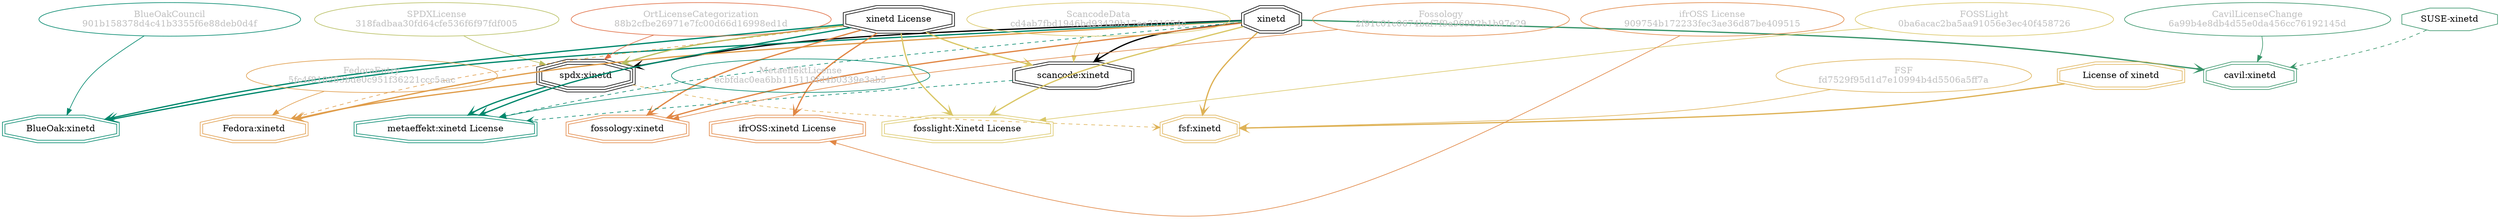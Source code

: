 strict digraph {
    node [shape=box];
    graph [splines=curved];
    4817 [label="SPDXLicense\n318fadbaa30fd64cfe536f6f97fdf005"
         ,fontcolor=gray
         ,color="#b8bf62"
         ,fillcolor="beige;1"
         ,shape=ellipse];
    4818 [label="spdx:xinetd"
         ,shape=tripleoctagon];
    4819 [label=xinetd
         ,shape=doubleoctagon];
    4820 [label="xinetd License"
         ,shape=doubleoctagon];
    8619 [label="FedoraEntry\n5fc4f818283bde0c951f36221ccc5aac"
         ,fontcolor=gray
         ,color="#e09d4b"
         ,fillcolor="beige;1"
         ,shape=ellipse];
    8620 [label="Fedora:xinetd"
         ,color="#e09d4b"
         ,shape=doubleoctagon];
    9224 [label="BlueOakCouncil\n901b158378d4c41b3355f6e88deb0d4f"
         ,fontcolor=gray
         ,color="#00876c"
         ,fillcolor="beige;1"
         ,shape=ellipse];
    9225 [label="BlueOak:xinetd"
         ,color="#00876c"
         ,shape=doubleoctagon];
    10817 [label="FSF\nfd7529f95d1d7e10994b4d5506a5ff7a"
          ,fontcolor=gray
          ,color="#deb256"
          ,fillcolor="beige;1"
          ,shape=ellipse];
    10818 [label="fsf:xinetd"
          ,color="#deb256"
          ,shape=doubleoctagon];
    10819 [label="License of xinetd"
          ,color="#deb256"
          ,shape=doubleoctagon];
    25621 [label="ScancodeData\ncd4ab7fbd1946bd93429b17ea331654c"
          ,fontcolor=gray
          ,color="#dac767"
          ,fillcolor="beige;1"
          ,shape=ellipse];
    25622 [label="scancode:xinetd"
          ,shape=doubleoctagon];
    28064 [label="Fossology\n2f91c01c0674baf7f9a96992b1b97e29"
          ,fontcolor=gray
          ,color="#e18745"
          ,fillcolor="beige;1"
          ,shape=ellipse];
    28065 [label="fossology:xinetd"
          ,color="#e18745"
          ,shape=doubleoctagon];
    35320 [label="OrtLicenseCategorization\n88b2cfbe26971e7fc00d66d16998ed1d"
          ,fontcolor=gray
          ,color="#e06f45"
          ,fillcolor="beige;1"
          ,shape=ellipse];
    38147 [label="CavilLicenseChange\n6a99b4e8db4d55e0da456cc76192145d"
          ,fontcolor=gray
          ,color="#379469"
          ,fillcolor="beige;1"
          ,shape=ellipse];
    38148 [label="cavil:xinetd"
          ,color="#379469"
          ,shape=doubleoctagon];
    38149 [label="SUSE-xinetd"
          ,color="#379469"
          ,shape=octagon];
    49667 [label="MetaeffektLicense\necbfdac0ea6bb115119fd4b0339e3ab5"
          ,fontcolor=gray
          ,color="#00876c"
          ,fillcolor="beige;1"
          ,shape=ellipse];
    49668 [label="metaeffekt:xinetd License"
          ,color="#00876c"
          ,shape=doubleoctagon];
    51085 [label="FOSSLight\n0ba6acac2ba5aa91056e3ec40f458726"
          ,fontcolor=gray
          ,color="#dac767"
          ,fillcolor="beige;1"
          ,shape=ellipse];
    51086 [label="fosslight:Xinetd License"
          ,color="#dac767"
          ,shape=doubleoctagon];
    54749 [label="ifrOSS License\n909754b172233fec3ae36d87be409515"
          ,fontcolor=gray
          ,color="#e18745"
          ,fillcolor="beige;1"
          ,shape=ellipse];
    54750 [label="ifrOSS:xinetd License"
          ,color="#e18745"
          ,shape=doubleoctagon];
    4817 -> 4818 [weight=0.5
                 ,color="#b8bf62"];
    4818 -> 8620 [style=bold
                 ,arrowhead=vee
                 ,weight=0.7
                 ,color="#e09d4b"];
    4818 -> 10818 [style=dashed
                  ,arrowhead=vee
                  ,weight=0.5
                  ,color="#deb256"];
    4818 -> 49668 [style=bold
                  ,arrowhead=vee
                  ,weight=0.7
                  ,color="#00876c"];
    4819 -> 4818 [style=bold
                 ,arrowhead=vee
                 ,weight=0.7];
    4819 -> 8620 [style=bold
                 ,arrowhead=vee
                 ,weight=0.7
                 ,color="#e09d4b"];
    4819 -> 8620 [style=bold
                 ,arrowhead=vee
                 ,weight=0.7
                 ,color="#e09d4b"];
    4819 -> 9225 [style=bold
                 ,arrowhead=vee
                 ,weight=0.7
                 ,color="#00876c"];
    4819 -> 10818 [style=bold
                  ,arrowhead=vee
                  ,weight=0.7
                  ,color="#deb256"];
    4819 -> 25622 [style=bold
                  ,arrowhead=vee
                  ,weight=0.7];
    4819 -> 28065 [style=bold
                  ,arrowhead=vee
                  ,weight=0.7
                  ,color="#e18745"];
    4819 -> 38148 [style=bold
                  ,arrowhead=vee
                  ,weight=0.7
                  ,color="#379469"];
    4819 -> 38148 [style=bold
                  ,arrowhead=vee
                  ,weight=0.7
                  ,color="#379469"];
    4819 -> 49668 [style=dashed
                  ,arrowhead=vee
                  ,weight=0.5
                  ,color="#00876c"];
    4819 -> 51086 [style=bold
                  ,arrowhead=vee
                  ,weight=0.7
                  ,color="#dac767"];
    4820 -> 4818 [style=bold
                 ,arrowhead=vee
                 ,weight=0.7
                 ,color="#b8bf62"];
    4820 -> 8620 [style=dashed
                 ,arrowhead=vee
                 ,weight=0.5
                 ,color="#e09d4b"];
    4820 -> 9225 [style=bold
                 ,arrowhead=vee
                 ,weight=0.7
                 ,color="#00876c"];
    4820 -> 25622 [style=bold
                  ,arrowhead=vee
                  ,weight=0.7
                  ,color="#dac767"];
    4820 -> 28065 [style=bold
                  ,arrowhead=vee
                  ,weight=0.7
                  ,color="#e18745"];
    4820 -> 49668 [style=bold
                  ,arrowhead=vee
                  ,weight=0.7
                  ,color="#00876c"];
    4820 -> 49668 [style=bold
                  ,arrowhead=vee
                  ,weight=0.7
                  ,color="#00876c"];
    4820 -> 51086 [style=bold
                  ,arrowhead=vee
                  ,weight=0.7
                  ,color="#dac767"];
    4820 -> 54750 [style=bold
                  ,arrowhead=vee
                  ,weight=0.7
                  ,color="#e18745"];
    4820 -> 54750 [style=bold
                  ,arrowhead=vee
                  ,weight=0.7
                  ,color="#e18745"];
    8619 -> 8620 [weight=0.5
                 ,color="#e09d4b"];
    9224 -> 9225 [weight=0.5
                 ,color="#00876c"];
    10817 -> 10818 [weight=0.5
                   ,color="#deb256"];
    10819 -> 10818 [style=bold
                   ,arrowhead=vee
                   ,weight=0.7
                   ,color="#deb256"];
    25621 -> 25622 [weight=0.5
                   ,color="#dac767"];
    25622 -> 49668 [style=dashed
                   ,arrowhead=vee
                   ,weight=0.5
                   ,color="#00876c"];
    28064 -> 28065 [weight=0.5
                   ,color="#e18745"];
    35320 -> 4818 [weight=0.5
                  ,color="#e06f45"];
    38147 -> 38148 [weight=0.5
                   ,color="#379469"];
    38149 -> 38148 [style=dashed
                   ,arrowhead=vee
                   ,weight=0.5
                   ,color="#379469"];
    49667 -> 49668 [weight=0.5
                   ,color="#00876c"];
    51085 -> 51086 [weight=0.5
                   ,color="#dac767"];
    54749 -> 54750 [weight=0.5
                   ,color="#e18745"];
}
